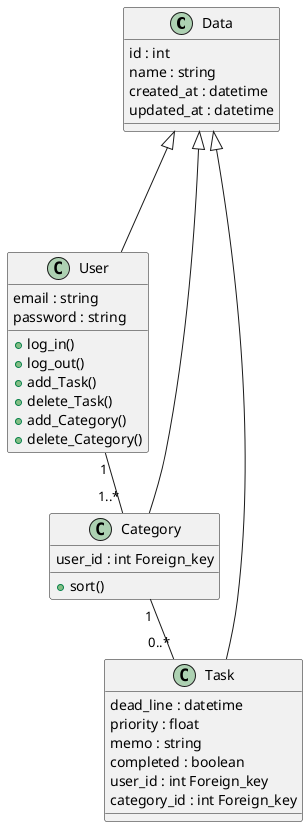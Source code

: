 @startuml

class Data{
    id : int
    name : string
    created_at : datetime
    updated_at : datetime
}

class User{
    email : string
    password : string

    +log_in()
    +log_out()
    +add_Task()
    +delete_Task()
    +add_Category()
    +delete_Category()
}

class Category{
    user_id : int Foreign_key

    +sort()
}

class Task{
    dead_line : datetime
    priority : float
    memo : string
    completed : boolean
    user_id : int Foreign_key
    category_id : int Foreign_key
}

Data<|-- User
Data<|---- Category
Data<|---- Task

User "1" -- "1..*" Category
Category "1" -- "0..*" Task

@enduml